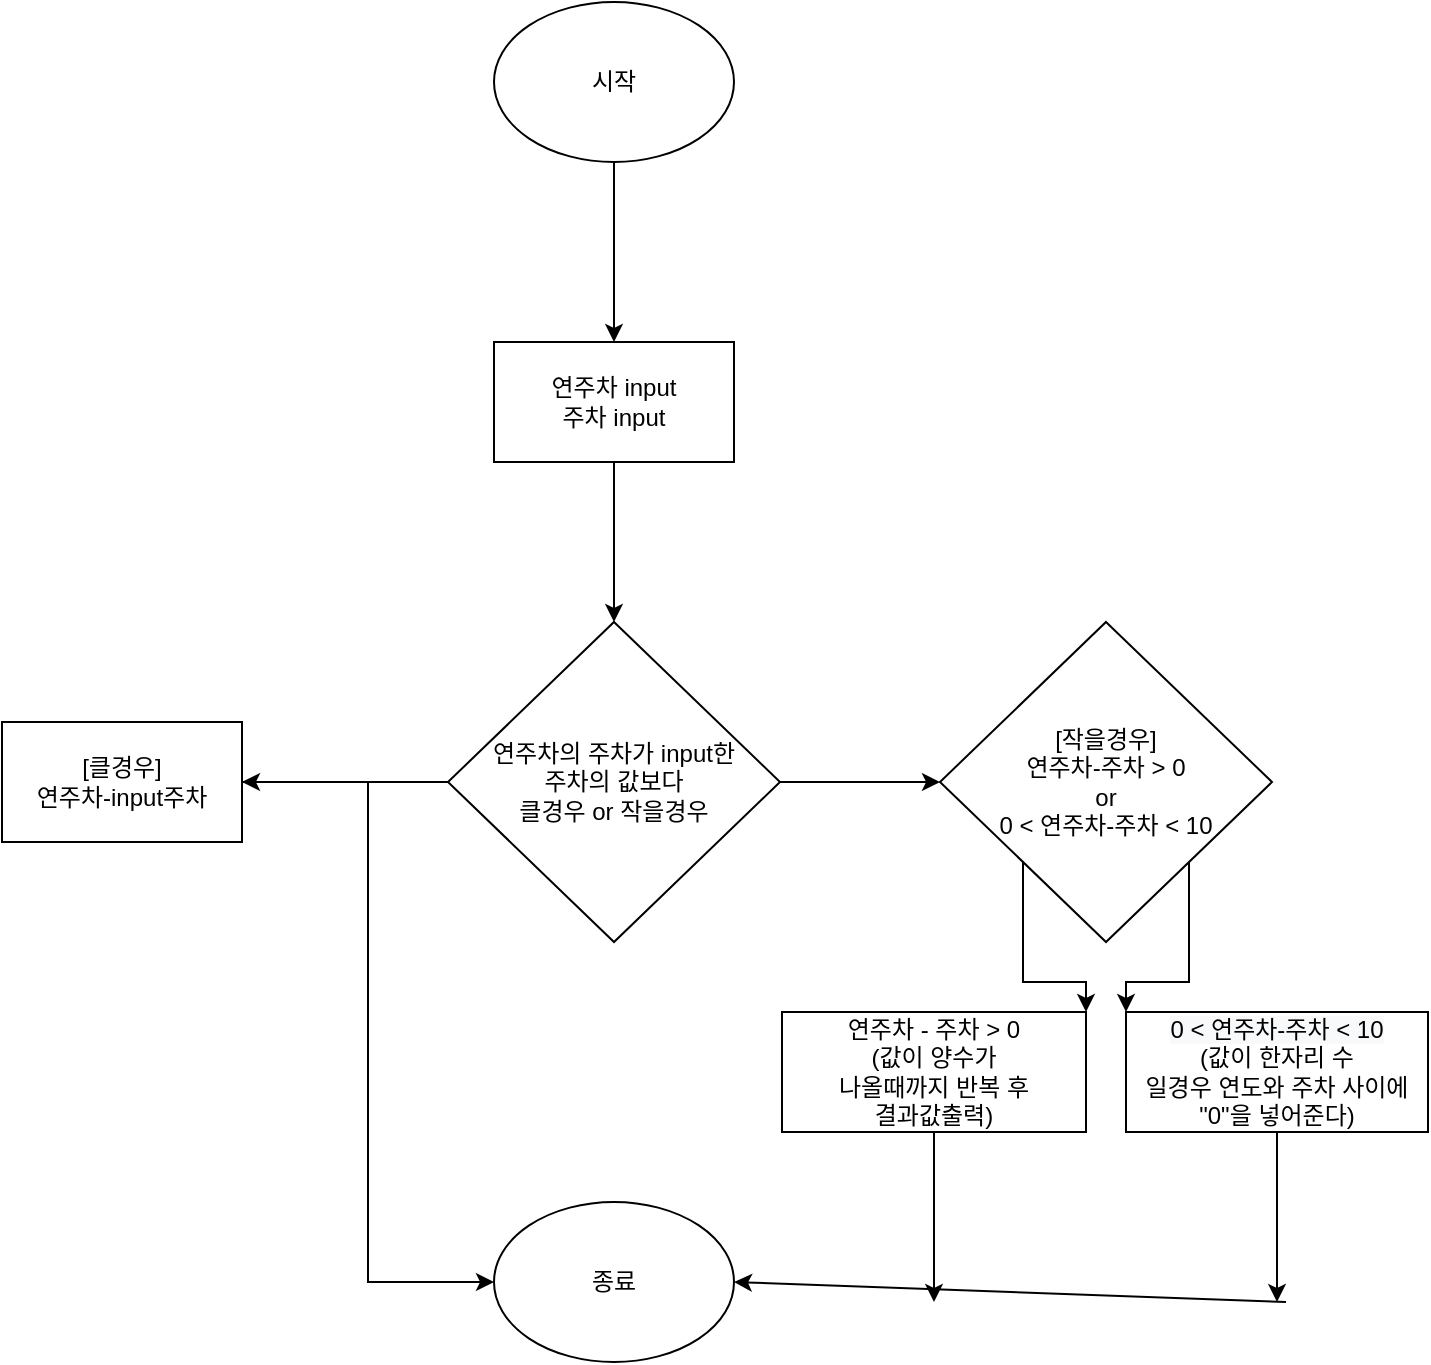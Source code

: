 <mxfile version="14.5.3" type="github">
  <diagram id="Dyaup0tKDro3me_QTSrw" name="Page-1">
    <mxGraphModel dx="1031" dy="824" grid="1" gridSize="10" guides="1" tooltips="1" connect="1" arrows="1" fold="1" page="1" pageScale="1" pageWidth="827" pageHeight="1169" math="0" shadow="0">
      <root>
        <mxCell id="0" />
        <mxCell id="1" parent="0" />
        <mxCell id="L2R_j7jSPKI9GE_xzd7e-3" value="" style="edgeStyle=orthogonalEdgeStyle;rounded=0;orthogonalLoop=1;jettySize=auto;html=1;" parent="1" source="L2R_j7jSPKI9GE_xzd7e-1" target="L2R_j7jSPKI9GE_xzd7e-2" edge="1">
          <mxGeometry relative="1" as="geometry" />
        </mxCell>
        <mxCell id="L2R_j7jSPKI9GE_xzd7e-1" value="시작" style="ellipse;whiteSpace=wrap;html=1;" parent="1" vertex="1">
          <mxGeometry x="354" y="20" width="120" height="80" as="geometry" />
        </mxCell>
        <mxCell id="L2R_j7jSPKI9GE_xzd7e-5" value="" style="edgeStyle=orthogonalEdgeStyle;rounded=0;orthogonalLoop=1;jettySize=auto;html=1;" parent="1" source="L2R_j7jSPKI9GE_xzd7e-2" target="L2R_j7jSPKI9GE_xzd7e-4" edge="1">
          <mxGeometry relative="1" as="geometry" />
        </mxCell>
        <mxCell id="L2R_j7jSPKI9GE_xzd7e-2" value="연주차 input&lt;br&gt;주차 input" style="whiteSpace=wrap;html=1;" parent="1" vertex="1">
          <mxGeometry x="354" y="190" width="120" height="60" as="geometry" />
        </mxCell>
        <mxCell id="L2R_j7jSPKI9GE_xzd7e-7" value="" style="edgeStyle=orthogonalEdgeStyle;rounded=0;orthogonalLoop=1;jettySize=auto;html=1;" parent="1" source="L2R_j7jSPKI9GE_xzd7e-4" target="L2R_j7jSPKI9GE_xzd7e-6" edge="1">
          <mxGeometry relative="1" as="geometry" />
        </mxCell>
        <mxCell id="L2R_j7jSPKI9GE_xzd7e-11" value="" style="edgeStyle=orthogonalEdgeStyle;rounded=0;orthogonalLoop=1;jettySize=auto;html=1;" parent="1" source="L2R_j7jSPKI9GE_xzd7e-4" target="L2R_j7jSPKI9GE_xzd7e-10" edge="1">
          <mxGeometry relative="1" as="geometry" />
        </mxCell>
        <mxCell id="L2R_j7jSPKI9GE_xzd7e-4" value="연주차의 주차가 input한&lt;br&gt;주차의 값보다 &lt;br&gt;클경우 or 작을경우" style="rhombus;whiteSpace=wrap;html=1;" parent="1" vertex="1">
          <mxGeometry x="331" y="330" width="166" height="160" as="geometry" />
        </mxCell>
        <mxCell id="xuEie50Una2wbcKCKbBW-1" style="edgeStyle=orthogonalEdgeStyle;rounded=0;orthogonalLoop=1;jettySize=auto;html=1;entryX=0;entryY=0.5;entryDx=0;entryDy=0;" edge="1" parent="1" source="L2R_j7jSPKI9GE_xzd7e-6" target="L2R_j7jSPKI9GE_xzd7e-21">
          <mxGeometry relative="1" as="geometry" />
        </mxCell>
        <mxCell id="L2R_j7jSPKI9GE_xzd7e-6" value="[클경우]&lt;br&gt;연주차-input주차" style="whiteSpace=wrap;html=1;" parent="1" vertex="1">
          <mxGeometry x="108" y="380" width="120" height="60" as="geometry" />
        </mxCell>
        <mxCell id="L2R_j7jSPKI9GE_xzd7e-19" style="edgeStyle=orthogonalEdgeStyle;rounded=0;orthogonalLoop=1;jettySize=auto;html=1;exitX=0;exitY=1;exitDx=0;exitDy=0;entryX=1;entryY=0;entryDx=0;entryDy=0;" parent="1" source="L2R_j7jSPKI9GE_xzd7e-10" target="L2R_j7jSPKI9GE_xzd7e-12" edge="1">
          <mxGeometry relative="1" as="geometry" />
        </mxCell>
        <mxCell id="L2R_j7jSPKI9GE_xzd7e-20" style="edgeStyle=orthogonalEdgeStyle;rounded=0;orthogonalLoop=1;jettySize=auto;html=1;exitX=1;exitY=1;exitDx=0;exitDy=0;entryX=0;entryY=0;entryDx=0;entryDy=0;" parent="1" source="L2R_j7jSPKI9GE_xzd7e-10" target="L2R_j7jSPKI9GE_xzd7e-15" edge="1">
          <mxGeometry relative="1" as="geometry" />
        </mxCell>
        <mxCell id="L2R_j7jSPKI9GE_xzd7e-10" value="[작을경우]&lt;br&gt;연주차-주차 &amp;gt; 0&lt;br&gt;or&lt;br&gt;0 &amp;lt; 연주차-주차 &amp;lt; 10" style="rhombus;whiteSpace=wrap;html=1;" parent="1" vertex="1">
          <mxGeometry x="577" y="330" width="166" height="160" as="geometry" />
        </mxCell>
        <mxCell id="L2R_j7jSPKI9GE_xzd7e-29" style="edgeStyle=orthogonalEdgeStyle;rounded=0;orthogonalLoop=1;jettySize=auto;html=1;" parent="1" source="L2R_j7jSPKI9GE_xzd7e-12" edge="1">
          <mxGeometry relative="1" as="geometry">
            <mxPoint x="574.0" y="670" as="targetPoint" />
          </mxGeometry>
        </mxCell>
        <mxCell id="L2R_j7jSPKI9GE_xzd7e-12" value="연주차 - 주차 &amp;gt; 0&lt;br&gt;(값이 양수가 &lt;br&gt;나올때까지 반복 후&lt;br&gt;결과값출력)" style="rounded=0;whiteSpace=wrap;html=1;" parent="1" vertex="1">
          <mxGeometry x="498" y="525" width="152" height="60" as="geometry" />
        </mxCell>
        <mxCell id="L2R_j7jSPKI9GE_xzd7e-30" style="edgeStyle=orthogonalEdgeStyle;rounded=0;orthogonalLoop=1;jettySize=auto;html=1;" parent="1" source="L2R_j7jSPKI9GE_xzd7e-15" edge="1">
          <mxGeometry relative="1" as="geometry">
            <mxPoint x="745.5" y="670" as="targetPoint" />
          </mxGeometry>
        </mxCell>
        <mxCell id="L2R_j7jSPKI9GE_xzd7e-15" value="&lt;span style=&quot;color: rgb(0 , 0 , 0) ; font-family: &amp;#34;helvetica&amp;#34; ; font-size: 12px ; font-style: normal ; font-weight: 400 ; letter-spacing: normal ; text-align: center ; text-indent: 0px ; text-transform: none ; word-spacing: 0px ; background-color: rgb(248 , 249 , 250) ; display: inline ; float: none&quot;&gt;0 &amp;lt; 연주차-주차 &amp;lt; 10&lt;br&gt;&lt;/span&gt;(값이 한자리 수&lt;br&gt;일경우 연도와 주차 사이에 &quot;0&quot;을 넣어준다)" style="rounded=0;whiteSpace=wrap;html=1;" parent="1" vertex="1">
          <mxGeometry x="670" y="525" width="151" height="60" as="geometry" />
        </mxCell>
        <mxCell id="L2R_j7jSPKI9GE_xzd7e-21" value="종료" style="ellipse;whiteSpace=wrap;html=1;" parent="1" vertex="1">
          <mxGeometry x="354" y="620" width="120" height="80" as="geometry" />
        </mxCell>
        <mxCell id="L2R_j7jSPKI9GE_xzd7e-31" value="" style="endArrow=classic;html=1;entryX=1;entryY=0.5;entryDx=0;entryDy=0;" parent="1" target="L2R_j7jSPKI9GE_xzd7e-21" edge="1">
          <mxGeometry width="50" height="50" relative="1" as="geometry">
            <mxPoint x="750" y="670" as="sourcePoint" />
            <mxPoint x="560" y="550" as="targetPoint" />
          </mxGeometry>
        </mxCell>
      </root>
    </mxGraphModel>
  </diagram>
</mxfile>
